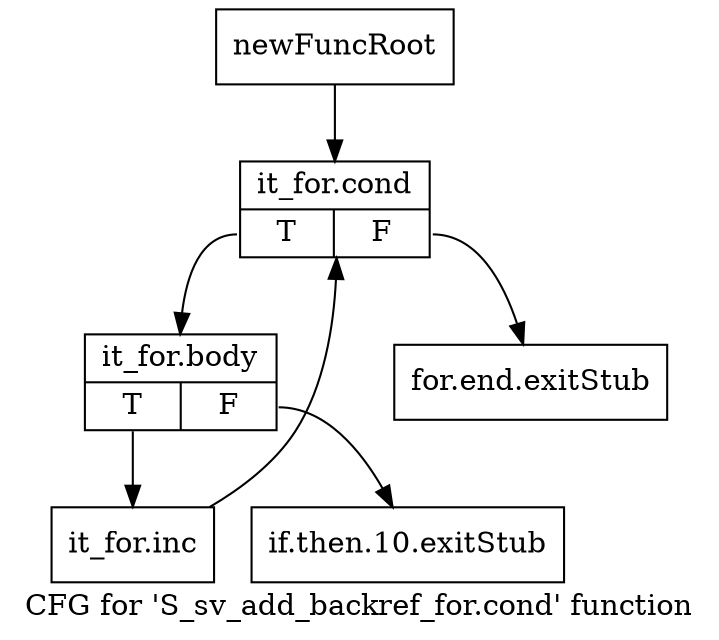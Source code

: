 digraph "CFG for 'S_sv_add_backref_for.cond' function" {
	label="CFG for 'S_sv_add_backref_for.cond' function";

	Node0x5538bc0 [shape=record,label="{newFuncRoot}"];
	Node0x5538bc0 -> Node0x5538cb0;
	Node0x5538c10 [shape=record,label="{for.end.exitStub}"];
	Node0x5538c60 [shape=record,label="{if.then.10.exitStub}"];
	Node0x5538cb0 [shape=record,label="{it_for.cond|{<s0>T|<s1>F}}"];
	Node0x5538cb0:s0 -> Node0x5538d00;
	Node0x5538cb0:s1 -> Node0x5538c10;
	Node0x5538d00 [shape=record,label="{it_for.body|{<s0>T|<s1>F}}"];
	Node0x5538d00:s0 -> Node0x5538d50;
	Node0x5538d00:s1 -> Node0x5538c60;
	Node0x5538d50 [shape=record,label="{it_for.inc}"];
	Node0x5538d50 -> Node0x5538cb0;
}
